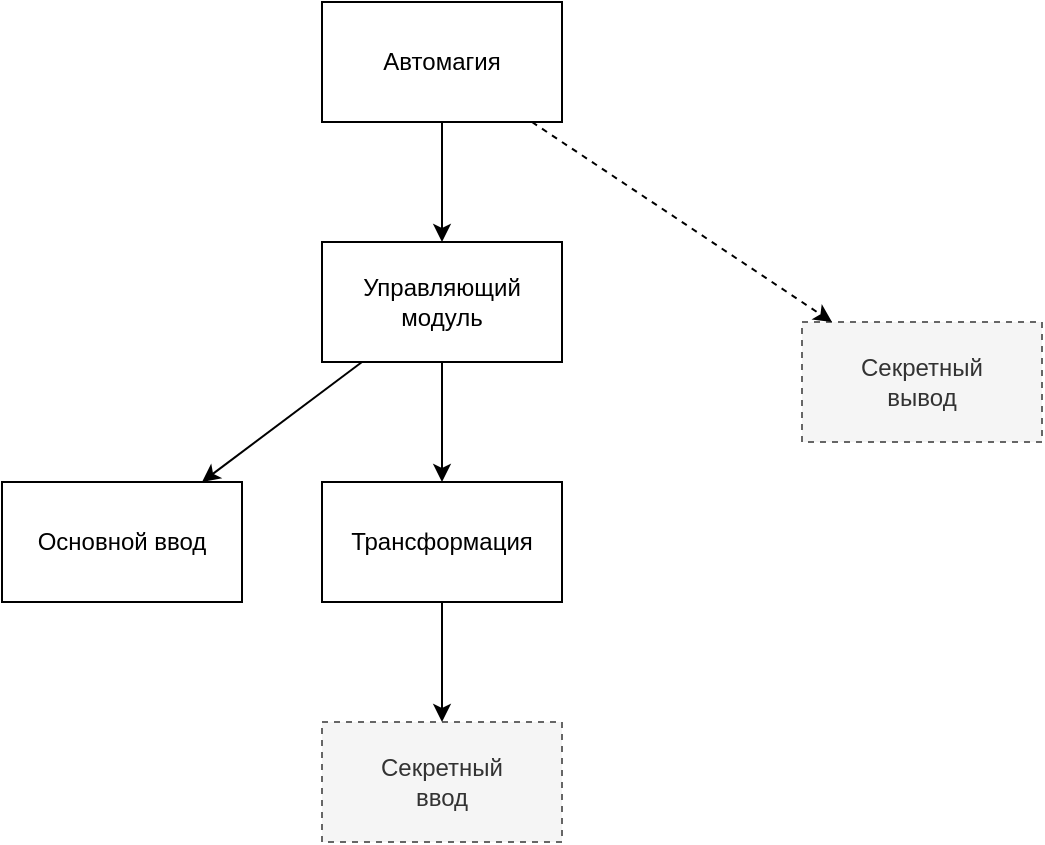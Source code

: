<mxfile version="14.9.6" type="device"><diagram id="XbAWTbPKDUif3Bc0qWk5" name="Page-1"><mxGraphModel dx="1102" dy="1000" grid="1" gridSize="10" guides="1" tooltips="1" connect="1" arrows="1" fold="1" page="1" pageScale="1" pageWidth="850" pageHeight="1100" math="0" shadow="0"><root><mxCell id="0"/><mxCell id="1" parent="0"/><mxCell id="0wou6v9tf0h-pznFIKPo-1" value="Управляющий модуль" style="rounded=0;whiteSpace=wrap;html=1;" vertex="1" parent="1"><mxGeometry x="280" y="280" width="120" height="60" as="geometry"/></mxCell><mxCell id="0wou6v9tf0h-pznFIKPo-2" value="Трансформация" style="rounded=0;whiteSpace=wrap;html=1;" vertex="1" parent="1"><mxGeometry x="280" y="400" width="120" height="60" as="geometry"/></mxCell><mxCell id="0wou6v9tf0h-pznFIKPo-3" value="Основной ввод" style="rounded=0;whiteSpace=wrap;html=1;" vertex="1" parent="1"><mxGeometry x="120" y="400" width="120" height="60" as="geometry"/></mxCell><mxCell id="0wou6v9tf0h-pznFIKPo-4" value="Секретный&lt;br&gt;вывод" style="rounded=0;whiteSpace=wrap;html=1;fillColor=#f5f5f5;strokeColor=#666666;fontColor=#333333;dashed=1;" vertex="1" parent="1"><mxGeometry x="520" y="320" width="120" height="60" as="geometry"/></mxCell><mxCell id="0wou6v9tf0h-pznFIKPo-5" value="" style="endArrow=classic;html=1;" edge="1" parent="1" source="0wou6v9tf0h-pznFIKPo-1" target="0wou6v9tf0h-pznFIKPo-3"><mxGeometry width="50" height="50" relative="1" as="geometry"><mxPoint x="220" y="670" as="sourcePoint"/><mxPoint x="270" y="620" as="targetPoint"/></mxGeometry></mxCell><mxCell id="0wou6v9tf0h-pznFIKPo-6" value="" style="endArrow=classic;html=1;" edge="1" parent="1" source="0wou6v9tf0h-pznFIKPo-1" target="0wou6v9tf0h-pznFIKPo-2"><mxGeometry width="50" height="50" relative="1" as="geometry"><mxPoint x="310" y="350" as="sourcePoint"/><mxPoint x="230" y="410" as="targetPoint"/></mxGeometry></mxCell><mxCell id="0wou6v9tf0h-pznFIKPo-7" value="" style="endArrow=classic;html=1;dashed=1;" edge="1" parent="1" source="0wou6v9tf0h-pznFIKPo-8" target="0wou6v9tf0h-pznFIKPo-4"><mxGeometry width="50" height="50" relative="1" as="geometry"><mxPoint x="350" y="350" as="sourcePoint"/><mxPoint x="350" y="410" as="targetPoint"/></mxGeometry></mxCell><mxCell id="0wou6v9tf0h-pznFIKPo-8" value="Автомагия" style="rounded=0;whiteSpace=wrap;html=1;" vertex="1" parent="1"><mxGeometry x="280" y="160" width="120" height="60" as="geometry"/></mxCell><mxCell id="0wou6v9tf0h-pznFIKPo-9" value="" style="endArrow=classic;html=1;" edge="1" parent="1" source="0wou6v9tf0h-pznFIKPo-8" target="0wou6v9tf0h-pznFIKPo-1"><mxGeometry width="50" height="50" relative="1" as="geometry"><mxPoint x="530" y="550" as="sourcePoint"/><mxPoint x="580" y="500" as="targetPoint"/></mxGeometry></mxCell><mxCell id="0wou6v9tf0h-pznFIKPo-10" value="Секретный&lt;br&gt;ввод" style="rounded=0;whiteSpace=wrap;html=1;fillColor=#f5f5f5;strokeColor=#666666;fontColor=#333333;dashed=1;" vertex="1" parent="1"><mxGeometry x="280" y="520" width="120" height="60" as="geometry"/></mxCell><mxCell id="0wou6v9tf0h-pznFIKPo-11" value="" style="endArrow=classic;html=1;" edge="1" parent="1" source="0wou6v9tf0h-pznFIKPo-2" target="0wou6v9tf0h-pznFIKPo-10"><mxGeometry width="50" height="50" relative="1" as="geometry"><mxPoint x="540" y="480" as="sourcePoint"/><mxPoint x="540" y="540" as="targetPoint"/></mxGeometry></mxCell></root></mxGraphModel></diagram></mxfile>